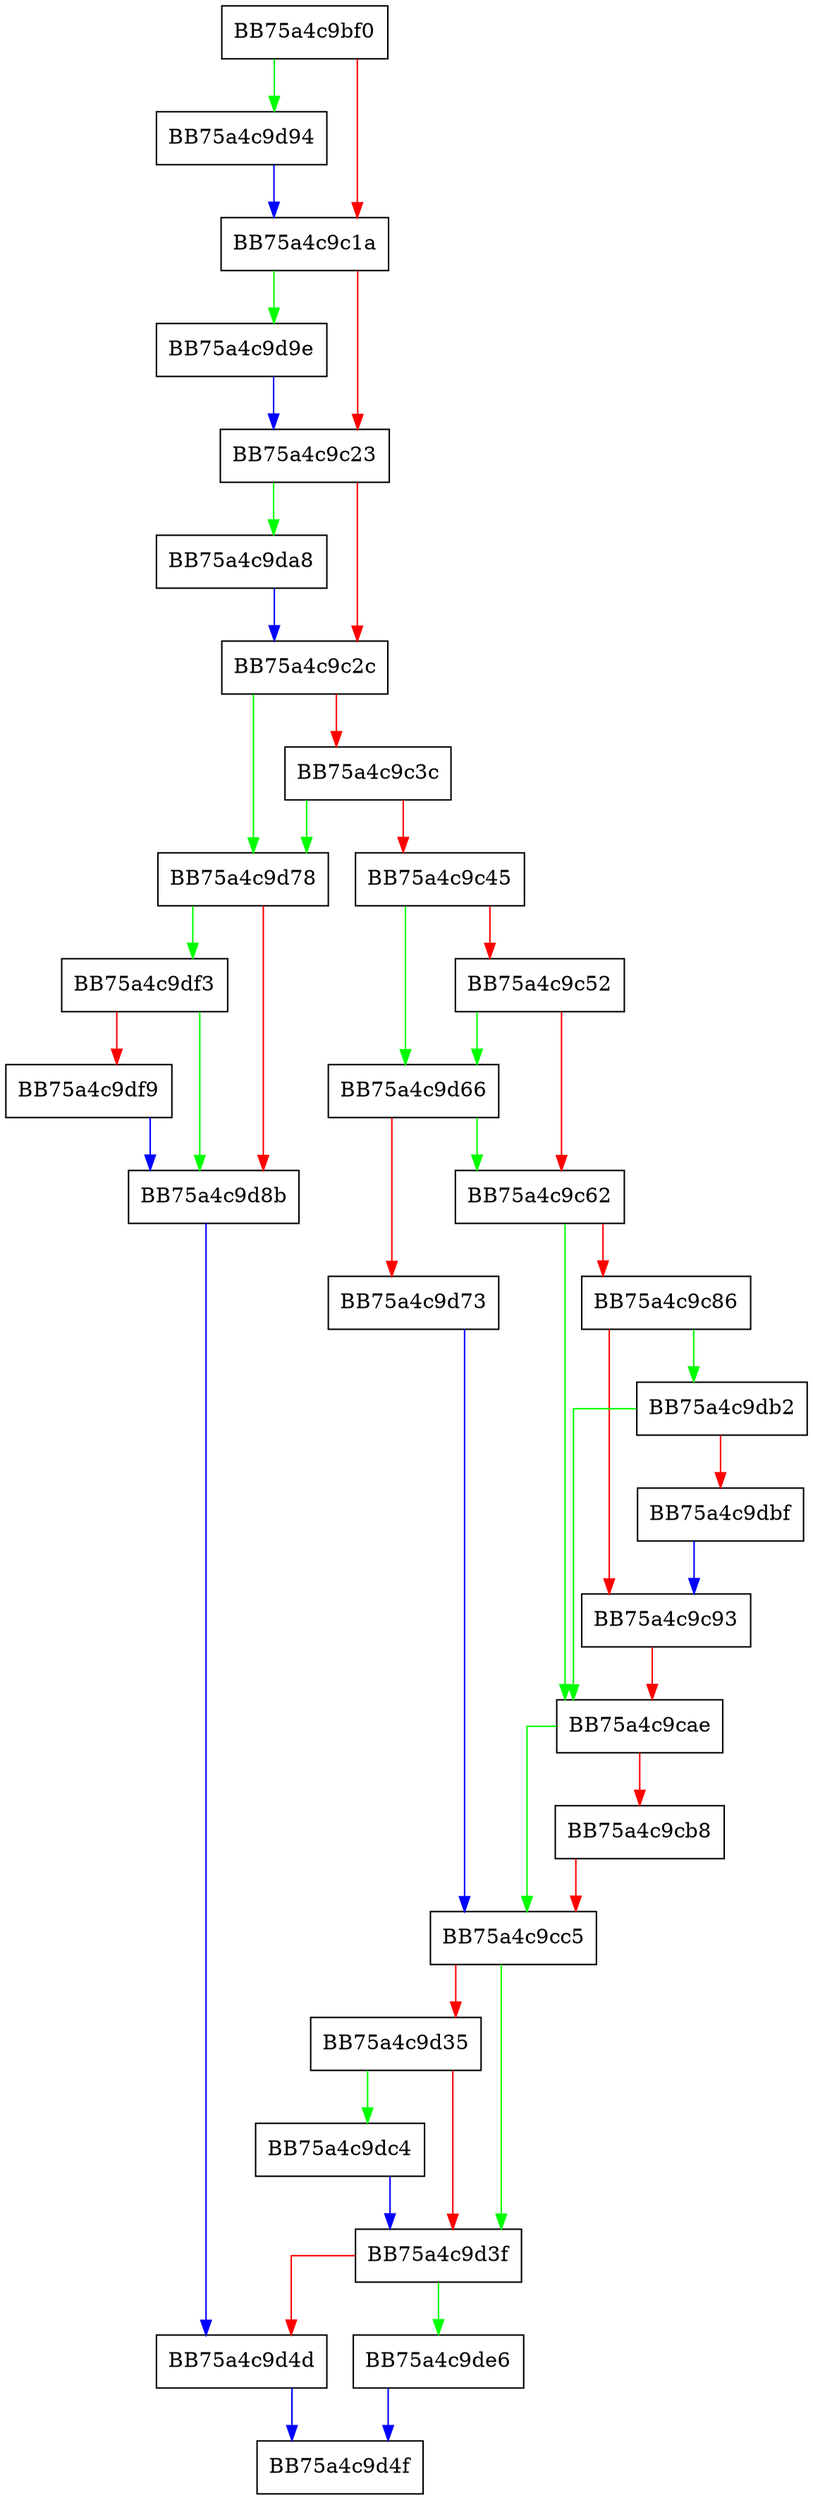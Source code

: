 digraph pfnScanResource {
  node [shape="box"];
  graph [splines=ortho];
  BB75a4c9bf0 -> BB75a4c9d94 [color="green"];
  BB75a4c9bf0 -> BB75a4c9c1a [color="red"];
  BB75a4c9c1a -> BB75a4c9d9e [color="green"];
  BB75a4c9c1a -> BB75a4c9c23 [color="red"];
  BB75a4c9c23 -> BB75a4c9da8 [color="green"];
  BB75a4c9c23 -> BB75a4c9c2c [color="red"];
  BB75a4c9c2c -> BB75a4c9d78 [color="green"];
  BB75a4c9c2c -> BB75a4c9c3c [color="red"];
  BB75a4c9c3c -> BB75a4c9d78 [color="green"];
  BB75a4c9c3c -> BB75a4c9c45 [color="red"];
  BB75a4c9c45 -> BB75a4c9d66 [color="green"];
  BB75a4c9c45 -> BB75a4c9c52 [color="red"];
  BB75a4c9c52 -> BB75a4c9d66 [color="green"];
  BB75a4c9c52 -> BB75a4c9c62 [color="red"];
  BB75a4c9c62 -> BB75a4c9cae [color="green"];
  BB75a4c9c62 -> BB75a4c9c86 [color="red"];
  BB75a4c9c86 -> BB75a4c9db2 [color="green"];
  BB75a4c9c86 -> BB75a4c9c93 [color="red"];
  BB75a4c9c93 -> BB75a4c9cae [color="red"];
  BB75a4c9cae -> BB75a4c9cc5 [color="green"];
  BB75a4c9cae -> BB75a4c9cb8 [color="red"];
  BB75a4c9cb8 -> BB75a4c9cc5 [color="red"];
  BB75a4c9cc5 -> BB75a4c9d3f [color="green"];
  BB75a4c9cc5 -> BB75a4c9d35 [color="red"];
  BB75a4c9d35 -> BB75a4c9dc4 [color="green"];
  BB75a4c9d35 -> BB75a4c9d3f [color="red"];
  BB75a4c9d3f -> BB75a4c9de6 [color="green"];
  BB75a4c9d3f -> BB75a4c9d4d [color="red"];
  BB75a4c9d4d -> BB75a4c9d4f [color="blue"];
  BB75a4c9d66 -> BB75a4c9c62 [color="green"];
  BB75a4c9d66 -> BB75a4c9d73 [color="red"];
  BB75a4c9d73 -> BB75a4c9cc5 [color="blue"];
  BB75a4c9d78 -> BB75a4c9df3 [color="green"];
  BB75a4c9d78 -> BB75a4c9d8b [color="red"];
  BB75a4c9d8b -> BB75a4c9d4d [color="blue"];
  BB75a4c9d94 -> BB75a4c9c1a [color="blue"];
  BB75a4c9d9e -> BB75a4c9c23 [color="blue"];
  BB75a4c9da8 -> BB75a4c9c2c [color="blue"];
  BB75a4c9db2 -> BB75a4c9cae [color="green"];
  BB75a4c9db2 -> BB75a4c9dbf [color="red"];
  BB75a4c9dbf -> BB75a4c9c93 [color="blue"];
  BB75a4c9dc4 -> BB75a4c9d3f [color="blue"];
  BB75a4c9de6 -> BB75a4c9d4f [color="blue"];
  BB75a4c9df3 -> BB75a4c9d8b [color="green"];
  BB75a4c9df3 -> BB75a4c9df9 [color="red"];
  BB75a4c9df9 -> BB75a4c9d8b [color="blue"];
}
